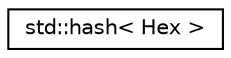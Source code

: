 digraph "Graphical Class Hierarchy"
{
  edge [fontname="Helvetica",fontsize="10",labelfontname="Helvetica",labelfontsize="10"];
  node [fontname="Helvetica",fontsize="10",shape=record];
  rankdir="LR";
  Node1 [label="std::hash\< Hex \>",height=0.2,width=0.4,color="black", fillcolor="white", style="filled",URL="$structstd_1_1hash_3_01Hex_01_4.html",tooltip="Hash function for using in unordered_map in class Board. "];
}
